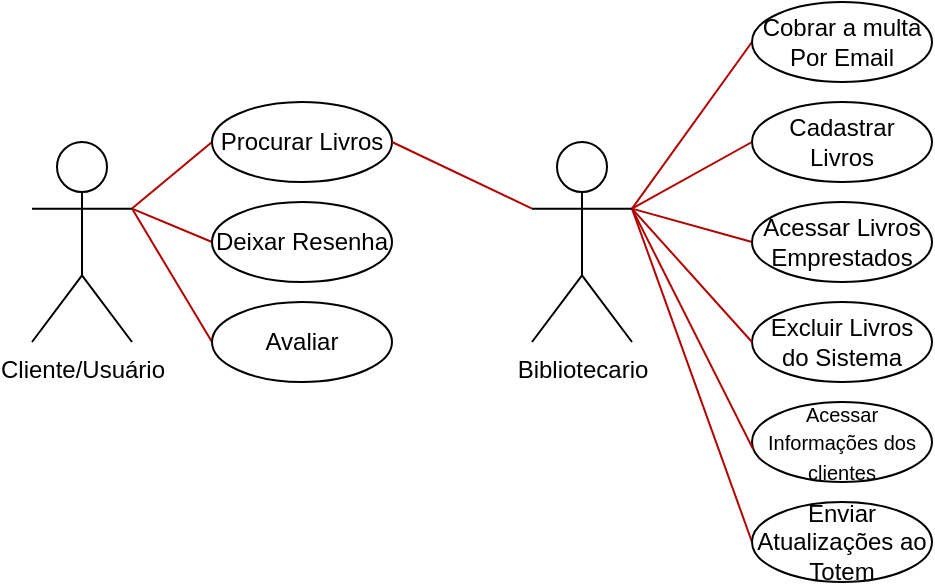 <mxfile version="24.9.2">
  <diagram name="Página-1" id="weI1yA36kK81sH1m-amS">
    <mxGraphModel dx="704" dy="355" grid="1" gridSize="10" guides="1" tooltips="1" connect="1" arrows="1" fold="1" page="1" pageScale="1" pageWidth="827" pageHeight="1169" math="0" shadow="0">
      <root>
        <mxCell id="0" />
        <mxCell id="1" parent="0" />
        <mxCell id="Mze4XMxLoN1LTgoZpSTi-6" style="rounded=0;orthogonalLoop=1;jettySize=auto;html=1;exitX=1;exitY=0.333;exitDx=0;exitDy=0;exitPerimeter=0;entryX=0;entryY=0.5;entryDx=0;entryDy=0;endArrow=none;endFill=0;fillColor=#e51400;strokeColor=#B20000;" edge="1" parent="1" source="Mze4XMxLoN1LTgoZpSTi-1" target="Mze4XMxLoN1LTgoZpSTi-2">
          <mxGeometry relative="1" as="geometry" />
        </mxCell>
        <mxCell id="Mze4XMxLoN1LTgoZpSTi-8" style="edgeStyle=none;shape=connector;rounded=0;orthogonalLoop=1;jettySize=auto;html=1;exitX=1;exitY=0.333;exitDx=0;exitDy=0;exitPerimeter=0;entryX=0;entryY=0.5;entryDx=0;entryDy=0;strokeColor=#B20000;align=center;verticalAlign=middle;fontFamily=Helvetica;fontSize=11;fontColor=default;labelBackgroundColor=default;endArrow=none;endFill=0;fillColor=#e51400;" edge="1" parent="1" source="Mze4XMxLoN1LTgoZpSTi-1" target="Mze4XMxLoN1LTgoZpSTi-4">
          <mxGeometry relative="1" as="geometry" />
        </mxCell>
        <mxCell id="Mze4XMxLoN1LTgoZpSTi-9" style="edgeStyle=none;shape=connector;rounded=0;orthogonalLoop=1;jettySize=auto;html=1;exitX=1;exitY=0.333;exitDx=0;exitDy=0;exitPerimeter=0;entryX=0;entryY=0.5;entryDx=0;entryDy=0;strokeColor=#B20000;align=center;verticalAlign=middle;fontFamily=Helvetica;fontSize=11;fontColor=default;labelBackgroundColor=default;endArrow=none;endFill=0;fillColor=#e51400;" edge="1" parent="1" source="Mze4XMxLoN1LTgoZpSTi-1" target="Mze4XMxLoN1LTgoZpSTi-5">
          <mxGeometry relative="1" as="geometry" />
        </mxCell>
        <mxCell id="Mze4XMxLoN1LTgoZpSTi-1" value="&lt;div&gt;&lt;span style=&quot;background-color: initial;&quot;&gt;Cliente/Usuário&lt;/span&gt;&lt;/div&gt;" style="shape=umlActor;verticalLabelPosition=bottom;verticalAlign=top;html=1;outlineConnect=0;" vertex="1" parent="1">
          <mxGeometry x="20" y="130" width="50" height="100" as="geometry" />
        </mxCell>
        <mxCell id="Mze4XMxLoN1LTgoZpSTi-2" value="Procurar Livros" style="ellipse;whiteSpace=wrap;html=1;" vertex="1" parent="1">
          <mxGeometry x="110" y="110" width="90" height="40" as="geometry" />
        </mxCell>
        <mxCell id="Mze4XMxLoN1LTgoZpSTi-4" value="Deixar Resenha" style="ellipse;whiteSpace=wrap;html=1;" vertex="1" parent="1">
          <mxGeometry x="110" y="160" width="90" height="40" as="geometry" />
        </mxCell>
        <mxCell id="Mze4XMxLoN1LTgoZpSTi-5" value="Avaliar" style="ellipse;whiteSpace=wrap;html=1;" vertex="1" parent="1">
          <mxGeometry x="110" y="210" width="90" height="40" as="geometry" />
        </mxCell>
        <mxCell id="Mze4XMxLoN1LTgoZpSTi-16" style="edgeStyle=none;shape=connector;rounded=0;orthogonalLoop=1;jettySize=auto;html=1;exitX=0;exitY=0.333;exitDx=0;exitDy=0;exitPerimeter=0;entryX=1;entryY=0.5;entryDx=0;entryDy=0;strokeColor=#B20000;align=center;verticalAlign=middle;fontFamily=Helvetica;fontSize=11;fontColor=default;labelBackgroundColor=default;endArrow=none;endFill=0;fillColor=#e51400;" edge="1" parent="1" source="Mze4XMxLoN1LTgoZpSTi-12" target="Mze4XMxLoN1LTgoZpSTi-2">
          <mxGeometry relative="1" as="geometry" />
        </mxCell>
        <mxCell id="Mze4XMxLoN1LTgoZpSTi-19" style="edgeStyle=none;shape=connector;rounded=0;orthogonalLoop=1;jettySize=auto;html=1;exitX=1;exitY=0.333;exitDx=0;exitDy=0;exitPerimeter=0;entryX=0;entryY=0.5;entryDx=0;entryDy=0;strokeColor=#B20000;align=center;verticalAlign=middle;fontFamily=Helvetica;fontSize=11;fontColor=default;labelBackgroundColor=default;endArrow=none;endFill=0;fillColor=#e51400;" edge="1" parent="1" source="Mze4XMxLoN1LTgoZpSTi-12" target="Mze4XMxLoN1LTgoZpSTi-14">
          <mxGeometry relative="1" as="geometry" />
        </mxCell>
        <mxCell id="Mze4XMxLoN1LTgoZpSTi-20" style="edgeStyle=none;shape=connector;rounded=0;orthogonalLoop=1;jettySize=auto;html=1;exitX=1;exitY=0.333;exitDx=0;exitDy=0;exitPerimeter=0;entryX=0;entryY=0.5;entryDx=0;entryDy=0;strokeColor=#B20000;align=center;verticalAlign=middle;fontFamily=Helvetica;fontSize=11;fontColor=default;labelBackgroundColor=default;endArrow=none;endFill=0;fillColor=#e51400;" edge="1" parent="1" source="Mze4XMxLoN1LTgoZpSTi-12" target="Mze4XMxLoN1LTgoZpSTi-15">
          <mxGeometry relative="1" as="geometry" />
        </mxCell>
        <mxCell id="Mze4XMxLoN1LTgoZpSTi-28" style="edgeStyle=none;shape=connector;rounded=0;orthogonalLoop=1;jettySize=auto;html=1;exitX=1;exitY=0.333;exitDx=0;exitDy=0;exitPerimeter=0;entryX=0;entryY=0.5;entryDx=0;entryDy=0;strokeColor=#B20000;align=center;verticalAlign=middle;fontFamily=Helvetica;fontSize=11;fontColor=default;labelBackgroundColor=default;endArrow=none;endFill=0;fillColor=#e51400;" edge="1" parent="1" source="Mze4XMxLoN1LTgoZpSTi-12" target="Mze4XMxLoN1LTgoZpSTi-23">
          <mxGeometry relative="1" as="geometry" />
        </mxCell>
        <mxCell id="Mze4XMxLoN1LTgoZpSTi-31" style="edgeStyle=none;shape=connector;rounded=0;orthogonalLoop=1;jettySize=auto;html=1;exitX=1;exitY=0.333;exitDx=0;exitDy=0;exitPerimeter=0;entryX=0;entryY=0.5;entryDx=0;entryDy=0;strokeColor=#B20000;align=center;verticalAlign=middle;fontFamily=Helvetica;fontSize=11;fontColor=default;labelBackgroundColor=default;endArrow=none;endFill=0;fillColor=#e51400;" edge="1" parent="1" source="Mze4XMxLoN1LTgoZpSTi-12" target="Mze4XMxLoN1LTgoZpSTi-30">
          <mxGeometry relative="1" as="geometry" />
        </mxCell>
        <mxCell id="Mze4XMxLoN1LTgoZpSTi-12" value="Bibliotecario" style="shape=umlActor;verticalLabelPosition=bottom;verticalAlign=top;html=1;outlineConnect=0;" vertex="1" parent="1">
          <mxGeometry x="270" y="130" width="50" height="100" as="geometry" />
        </mxCell>
        <mxCell id="Mze4XMxLoN1LTgoZpSTi-14" value="&lt;div style=&quot;&quot;&gt;&lt;span style=&quot;background-color: initial;&quot;&gt;Cadastrar Livros&lt;/span&gt;&lt;/div&gt;" style="ellipse;whiteSpace=wrap;html=1;align=center;" vertex="1" parent="1">
          <mxGeometry x="380" y="110" width="90" height="40" as="geometry" />
        </mxCell>
        <mxCell id="Mze4XMxLoN1LTgoZpSTi-15" value="Acessar Livros Emprestados" style="ellipse;whiteSpace=wrap;html=1;" vertex="1" parent="1">
          <mxGeometry x="380" y="160" width="90" height="40" as="geometry" />
        </mxCell>
        <mxCell id="Mze4XMxLoN1LTgoZpSTi-17" value="Excluir Livros do Sistema" style="ellipse;whiteSpace=wrap;html=1;" vertex="1" parent="1">
          <mxGeometry x="380" y="210" width="90" height="40" as="geometry" />
        </mxCell>
        <mxCell id="Mze4XMxLoN1LTgoZpSTi-18" value="&lt;font style=&quot;font-size: 10px;&quot;&gt;Acessar Informações dos clientes&lt;/font&gt;" style="ellipse;whiteSpace=wrap;html=1;" vertex="1" parent="1">
          <mxGeometry x="380" y="260" width="90" height="40" as="geometry" />
        </mxCell>
        <mxCell id="Mze4XMxLoN1LTgoZpSTi-21" style="edgeStyle=none;shape=connector;rounded=0;orthogonalLoop=1;jettySize=auto;html=1;exitX=1;exitY=0.333;exitDx=0;exitDy=0;exitPerimeter=0;entryX=0;entryY=0.5;entryDx=0;entryDy=0;strokeColor=#B20000;align=center;verticalAlign=middle;fontFamily=Helvetica;fontSize=11;fontColor=default;labelBackgroundColor=default;endArrow=none;endFill=0;fillColor=#e51400;" edge="1" parent="1" source="Mze4XMxLoN1LTgoZpSTi-12" target="Mze4XMxLoN1LTgoZpSTi-17">
          <mxGeometry relative="1" as="geometry" />
        </mxCell>
        <mxCell id="Mze4XMxLoN1LTgoZpSTi-22" style="edgeStyle=none;shape=connector;rounded=0;orthogonalLoop=1;jettySize=auto;html=1;exitX=1;exitY=0.333;exitDx=0;exitDy=0;exitPerimeter=0;entryX=0.006;entryY=0.589;entryDx=0;entryDy=0;entryPerimeter=0;strokeColor=#B20000;align=center;verticalAlign=middle;fontFamily=Helvetica;fontSize=11;fontColor=default;labelBackgroundColor=default;endArrow=none;endFill=0;fillColor=#e51400;" edge="1" parent="1" source="Mze4XMxLoN1LTgoZpSTi-12" target="Mze4XMxLoN1LTgoZpSTi-18">
          <mxGeometry relative="1" as="geometry" />
        </mxCell>
        <mxCell id="Mze4XMxLoN1LTgoZpSTi-23" value="Cobrar a multa Por Email" style="ellipse;whiteSpace=wrap;html=1;" vertex="1" parent="1">
          <mxGeometry x="380" y="60" width="90" height="40" as="geometry" />
        </mxCell>
        <mxCell id="Mze4XMxLoN1LTgoZpSTi-30" value="Enviar Atualizações ao Totem" style="ellipse;whiteSpace=wrap;html=1;" vertex="1" parent="1">
          <mxGeometry x="380" y="310" width="90" height="40" as="geometry" />
        </mxCell>
      </root>
    </mxGraphModel>
  </diagram>
</mxfile>
